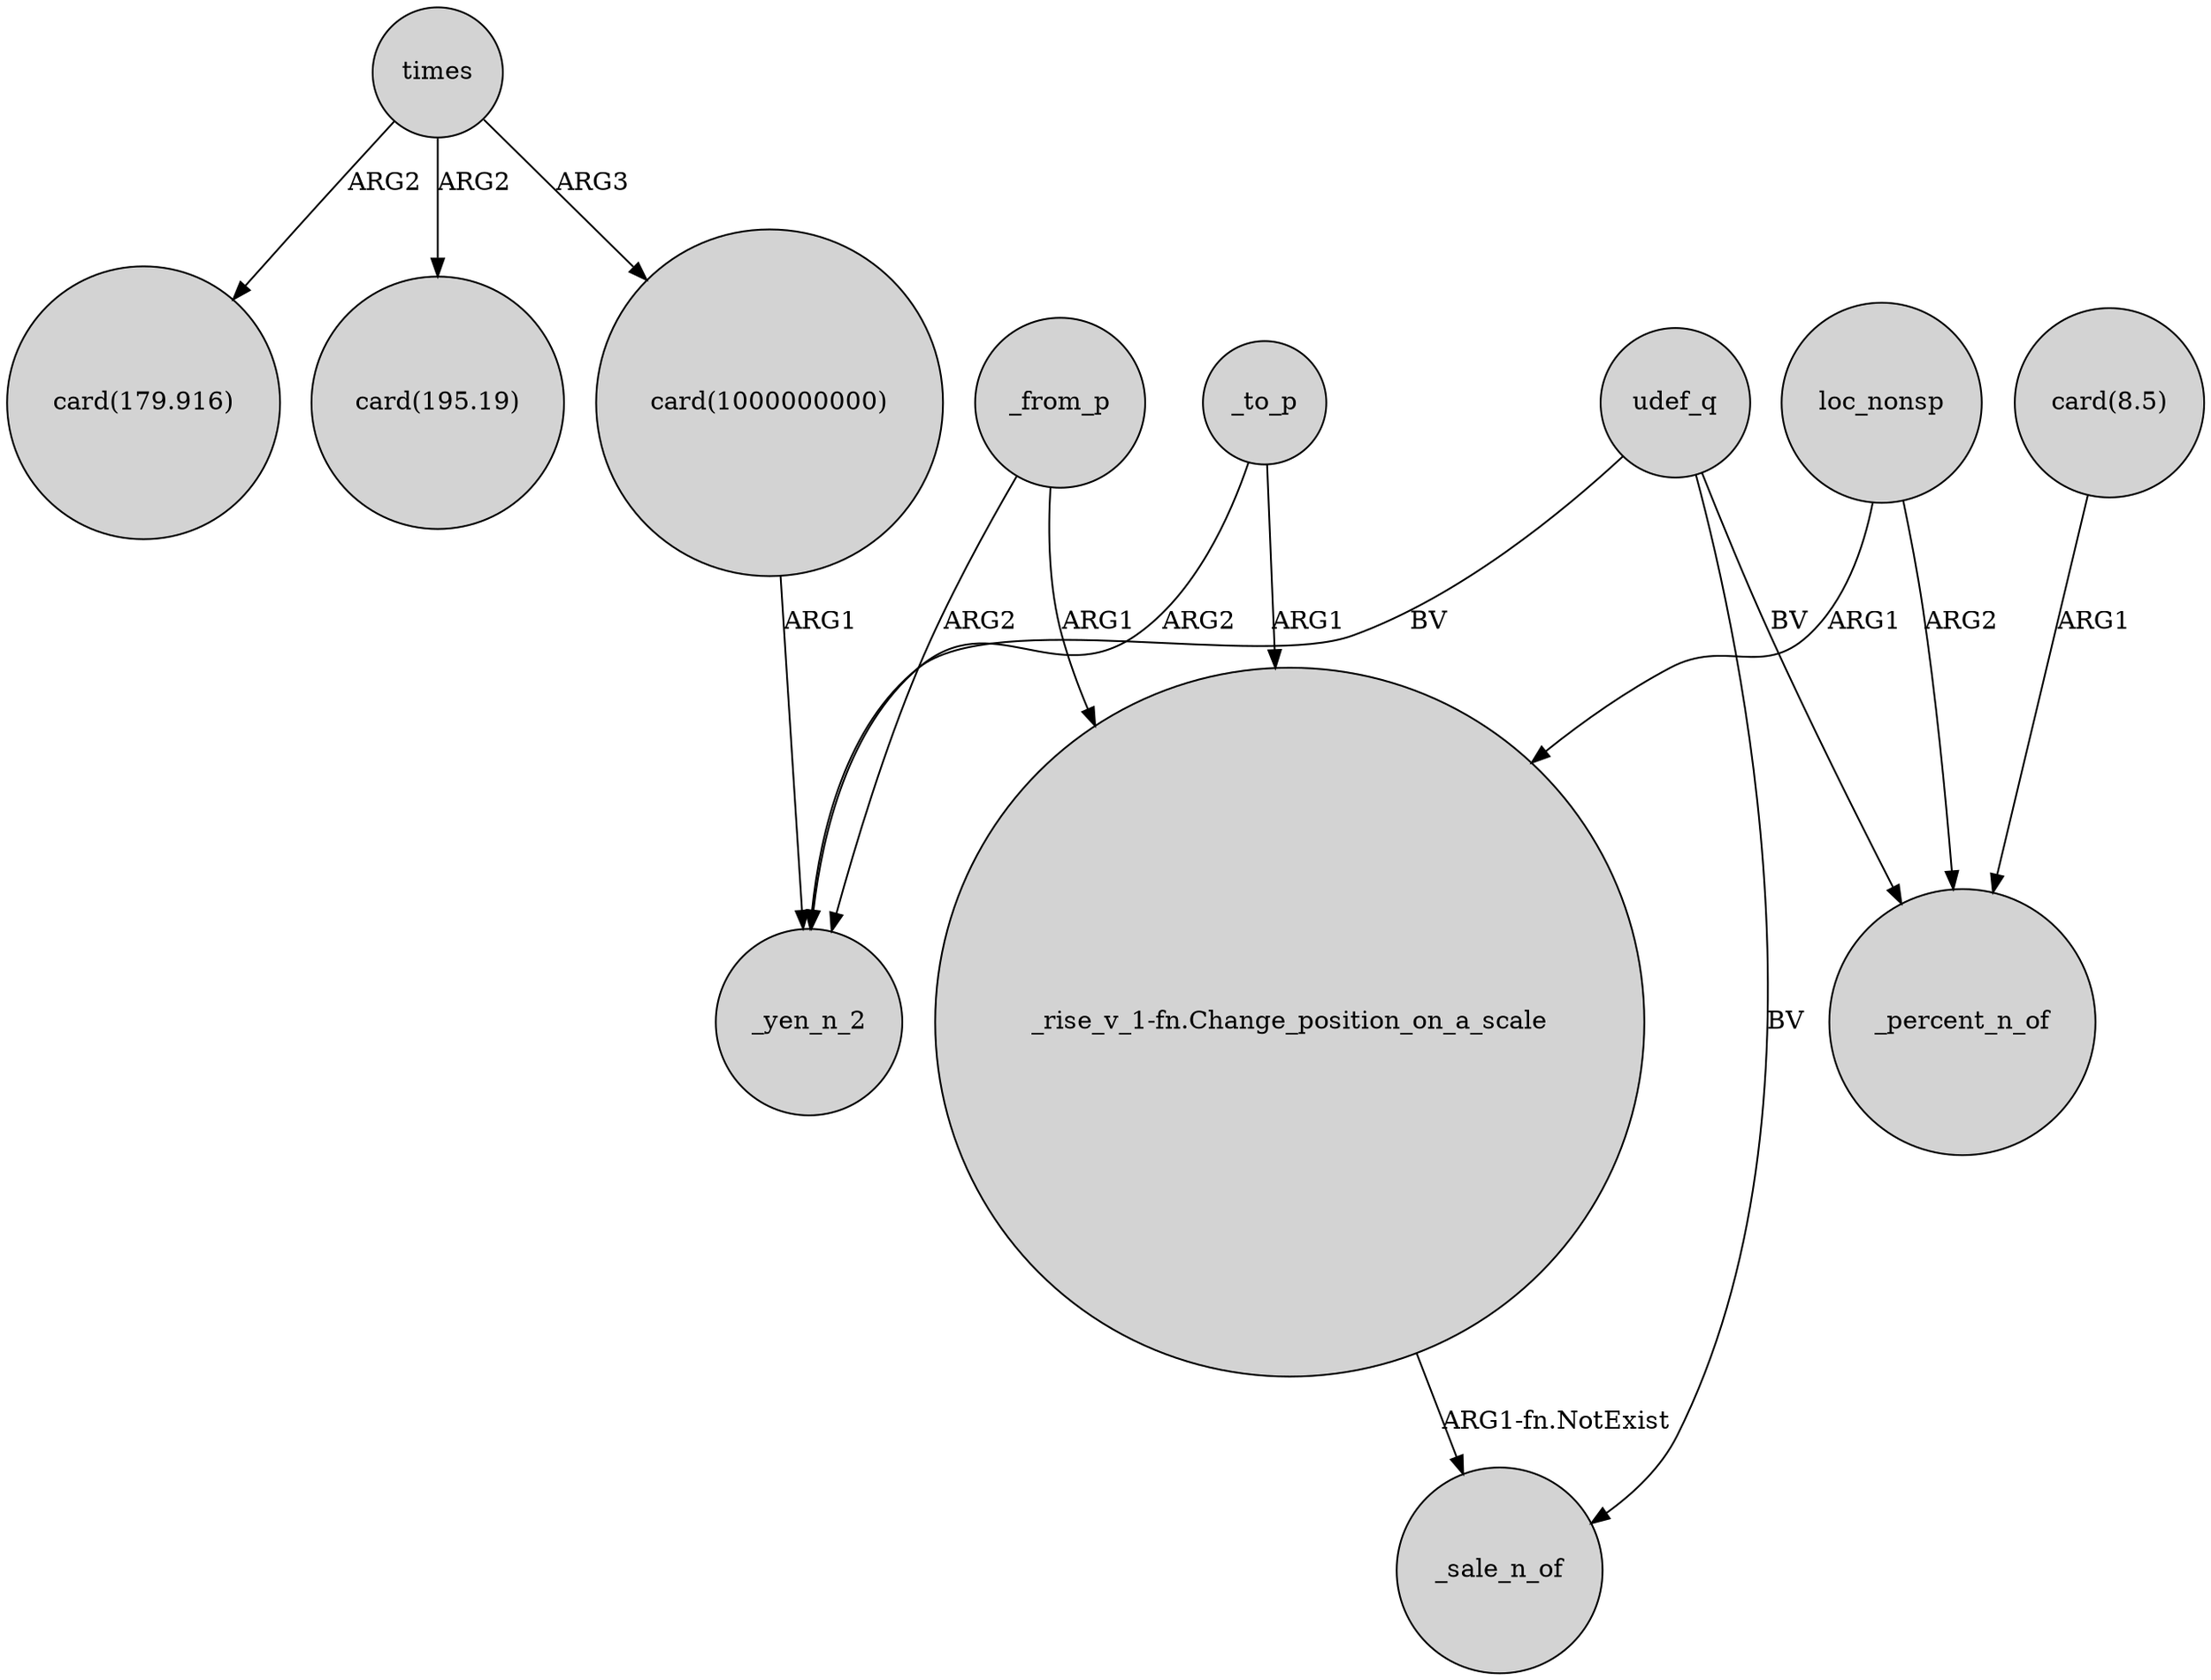digraph {
	node [shape=circle style=filled]
	times -> "card(179.916)" [label=ARG2]
	_to_p -> _yen_n_2 [label=ARG2]
	times -> "card(195.19)" [label=ARG2]
	udef_q -> _yen_n_2 [label=BV]
	"card(1000000000)" -> _yen_n_2 [label=ARG1]
	"card(8.5)" -> _percent_n_of [label=ARG1]
	udef_q -> _percent_n_of [label=BV]
	loc_nonsp -> _percent_n_of [label=ARG2]
	loc_nonsp -> "_rise_v_1-fn.Change_position_on_a_scale" [label=ARG1]
	_from_p -> _yen_n_2 [label=ARG2]
	_to_p -> "_rise_v_1-fn.Change_position_on_a_scale" [label=ARG1]
	"_rise_v_1-fn.Change_position_on_a_scale" -> _sale_n_of [label="ARG1-fn.NotExist"]
	times -> "card(1000000000)" [label=ARG3]
	_from_p -> "_rise_v_1-fn.Change_position_on_a_scale" [label=ARG1]
	udef_q -> _sale_n_of [label=BV]
}
